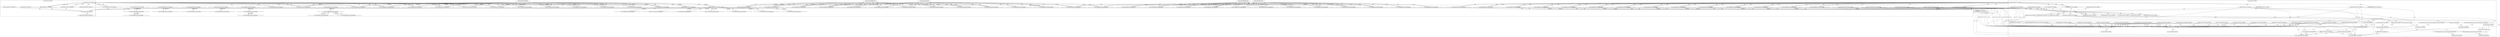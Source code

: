 digraph G {
	"10.1.80.1:37422#ServerID_OuterContainerID"->"1_fwatchdog#ServerID_6dcbcc88d5-4tfqr"[ label="GET" ];
	"1_fwatchdog#ServerID_667d78fb58-htqrm"->"10.1.80.1:56238#ServerID_OuterContainerID"[ label="RESPONSE" ];
	"10.1.80.1:37420#ServerID_OuterContainerID"->"1_fwatchdog#ServerID_6dcbcc88d5-4tfqr"[ label="GET" ];
	"10.1.80.1:56236#ServerID_OuterContainerID"->"1_fwatchdog#ServerID_667d78fb58-htqrm"[ label="GET" ];
	"1_fwatchdog#ServerID_6dcbcc88d5-4tfqr"->"10.1.80.1:37422#ServerID_OuterContainerID"[ label="RESPONSE" ];
	"10.1.80.1:56238#ServerID_OuterContainerID"->"1_fwatchdog#ServerID_667d78fb58-htqrm"[ label="GET" ];
	"1_fwatchdog#ServerID_6dcbcc88d5-4tfqr"->"10.1.80.1:37420#ServerID_OuterContainerID"[ label="RESPONSE" ];
	"1_fwatchdog#ServerID_667d78fb58-htqrm"->"10.1.80.1:56236#ServerID_OuterContainerID"[ label="RESPONSE" ];
	"10.1.80.1:36058#ServerID_OuterContainerID"->"1_fwatchdog#ServerID_76c96688d7-zxd6t"[ label="GET" ];
	"1_fwatchdog#ServerID_76c96688d7-zxd6t"->"10.1.80.1:36058#ServerID_OuterContainerID"[ label="RESPONSE" ];
	"10.1.80.1:36056#ServerID_OuterContainerID"->"1_fwatchdog#ServerID_76c96688d7-zxd6t"[ label="GET" ];
	"1_fwatchdog#ServerID_76c96688d7-zxd6t"->"10.1.80.1:36056#ServerID_OuterContainerID"[ label="RESPONSE" ];
	"10.1.80.1:36254#ServerID_OuterContainerID"->"1_fwatchdog#ServerID_8665dd9487-xf9d7"[ label="GET" ];
	"10.1.80.1:36256#ServerID_OuterContainerID"->"1_fwatchdog#ServerID_8665dd9487-xf9d7"[ label="GET" ];
	"1_fwatchdog#ServerID_8665dd9487-xf9d7"->"10.1.80.1:36254#ServerID_OuterContainerID"[ label="RESPONSE" ];
	"1_fwatchdog#ServerID_8665dd9487-xf9d7"->"10.1.80.1:36256#ServerID_OuterContainerID"[ label="RESPONSE" ];
	"10.1.80.247:44644#ServerID_OuterContainerID"->"1_fwatchdog#ServerID_6dcbcc88d5-4tfqr"[ label="POST" ];
	"1_fwatchdog#ServerID_6dcbcc88d5-4tfqr"->"gateway:8080#ServerID_OuterContainerID"[ label="POST" ];
	"1_fwatchdog#ServerID_6dcbcc88d5-4tfqr"->"10.1.80.247:8080#ServerID_OuterContainerID"[ label="POST" ];
	"10.1.80.247:45564#ServerID_OuterContainerID"->"1_fwatchdog#ServerID_667d78fb58-htqrm"[ label="POST" ];
	"1_fwatchdog#ServerID_667d78fb58-htqrm"->"10.1.80.1:56279#ServerID_OuterContainerID"[ label="RESPONSE" ];
	"10.1.80.1:37464#ServerID_OuterContainerID"->"1_fwatchdog#ServerID_6dcbcc88d5-4tfqr"[ label="GET" ];
	"10.1.80.1:37465#ServerID_OuterContainerID"->"1_fwatchdog#ServerID_6dcbcc88d5-4tfqr"[ label="GET" ];
	"1_fwatchdog#ServerID_6dcbcc88d5-4tfqr"->"10.1.80.1:37464#ServerID_OuterContainerID"[ label="RESPONSE" ];
	"1_fwatchdog#ServerID_6dcbcc88d5-4tfqr"->"10.1.80.1:37465#ServerID_OuterContainerID"[ label="RESPONSE" ];
	"10.1.80.1:56278#ServerID_OuterContainerID"->"1_fwatchdog#ServerID_667d78fb58-htqrm"[ label="GET" ];
	"1_fwatchdog#ServerID_667d78fb58-htqrm"->"10.1.80.1:56278#ServerID_OuterContainerID"[ label="RESPONSE" ];
	"10.1.80.1:56279#ServerID_OuterContainerID"->"1_fwatchdog#ServerID_667d78fb58-htqrm"[ label="GET" ];
	"10.1.80.1:36105#ServerID_OuterContainerID"->"1_fwatchdog#ServerID_76c96688d7-zxd6t"[ label="GET" ];
	"10.1.80.1:37388#ServerID_OuterContainerID"->"1_fwatchdog#ServerID_7d8c847bf2c1"[ label="read" ];
	"10.1.80.1:36104#ServerID_OuterContainerID"->"1_fwatchdog#ServerID_76c96688d7-zxd6t"[ label="GET" ];
	"1_fwatchdog#ServerID_76c96688d7-zxd6t"->"10.1.80.1:36105#ServerID_OuterContainerID"[ label="RESPONSE" ];
	"1_fwatchdog#ServerID_76c96688d7-zxd6t"->"10.1.80.1:36104#ServerID_OuterContainerID"[ label="RESPONSE" ];
	"10.1.80.1:36302#ServerID_OuterContainerID"->"1_fwatchdog#ServerID_8665dd9487-xf9d7"[ label="GET" ];
	"1_fwatchdog#ServerID_8665dd9487-xf9d7"->"10.1.80.1:36302#ServerID_OuterContainerID"[ label="RESPONSE" ];
	"10.1.80.1:36304#ServerID_OuterContainerID"->"1_fwatchdog#ServerID_8665dd9487-xf9d7"[ label="GET" ];
	"1_fwatchdog#ServerID_8665dd9487-xf9d7"->"10.1.80.1:36304#ServerID_OuterContainerID"[ label="RESPONSE" ];
	"1_fwatchdog#ServerID_667d78fb58-htqrm"->"10.1.80.247:45564#ServerID_OuterContainerID"[ label="RESPONSE" ];
	"10.1.80.247:8080#ServerID_OuterContainerID"->"1_fwatchdog#ServerID_6dcbcc88d5-4tfqr"[ label="RESPONSE" ];
	"gateway:8080#ServerID_OuterContainerID"->"1_fwatchdog#ServerID_6dcbcc88d5-4tfqr"[ label="RESPONSE" ];
	"1_fwatchdog#ServerID_6dcbcc88d5-4tfqr"->"10.1.80.247:44644#ServerID_OuterContainerID"[ label="RESPONSE" ];
	"10.1.80.1:37390#ServerID_OuterContainerID"->"1_fwatchdog#ServerID_7d8c847bf2c1"[ label="read" ];
	"10.1.80.1:37511#ServerID_OuterContainerID"->"1_fwatchdog#ServerID_6dcbcc88d5-4tfqr"[ label="GET" ];
	"10.1.80.1:37510#ServerID_OuterContainerID"->"1_fwatchdog#ServerID_6dcbcc88d5-4tfqr"[ label="GET" ];
	"10.1.80.1:56325#ServerID_OuterContainerID"->"1_fwatchdog#ServerID_667d78fb58-htqrm"[ label="GET" ];
	"1_fwatchdog#ServerID_6dcbcc88d5-4tfqr"->"10.1.80.1:37511#ServerID_OuterContainerID"[ label="RESPONSE" ];
	"1_fwatchdog#ServerID_6dcbcc88d5-4tfqr"->"10.1.80.1:37510#ServerID_OuterContainerID"[ label="RESPONSE" ];
	"10.1.80.1:56324#ServerID_OuterContainerID"->"1_fwatchdog#ServerID_667d78fb58-htqrm"[ label="GET" ];
	"1_fwatchdog#ServerID_667d78fb58-htqrm"->"10.1.80.1:56324#ServerID_OuterContainerID"[ label="RESPONSE" ];
	"1_fwatchdog#ServerID_667d78fb58-htqrm"->"10.1.80.1:56325#ServerID_OuterContainerID"[ label="RESPONSE" ];
	"10.1.80.1:36144#ServerID_OuterContainerID"->"1_fwatchdog#ServerID_76c96688d7-zxd6t"[ label="GET" ];
	"1_fwatchdog#ServerID_76c96688d7-zxd6t"->"10.1.80.1:36144#ServerID_OuterContainerID"[ label="RESPONSE" ];
	"10.1.80.1:36146#ServerID_OuterContainerID"->"1_fwatchdog#ServerID_76c96688d7-zxd6t"[ label="GET" ];
	"1_fwatchdog#ServerID_76c96688d7-zxd6t"->"10.1.80.1:36146#ServerID_OuterContainerID"[ label="RESPONSE" ];
	"10.1.80.1:36345#ServerID_OuterContainerID"->"1_fwatchdog#ServerID_8665dd9487-xf9d7"[ label="GET" ];
	"1_fwatchdog#ServerID_8665dd9487-xf9d7"->"10.1.80.1:36345#ServerID_OuterContainerID"[ label="RESPONSE" ];
	"10.1.80.1:36344#ServerID_OuterContainerID"->"1_fwatchdog#ServerID_8665dd9487-xf9d7"[ label="GET" ];
	"1_fwatchdog#ServerID_8665dd9487-xf9d7"->"10.1.80.1:36344#ServerID_OuterContainerID"[ label="RESPONSE" ];
	"10.1.80.1:37536#ServerID_OuterContainerID"->"1_fwatchdog#ServerID_6dcbcc88d5-4tfqr"[ label="GET" ];
	"1_fwatchdog#ServerID_6dcbcc88d5-4tfqr"->"10.1.80.1:37536#ServerID_OuterContainerID"[ label="RESPONSE" ];
	"10.1.80.1:37534#ServerID_OuterContainerID"->"1_fwatchdog#ServerID_6dcbcc88d5-4tfqr"[ label="GET" ];
	"1_fwatchdog#ServerID_6dcbcc88d5-4tfqr"->"10.1.80.1:37534#ServerID_OuterContainerID"[ label="RESPONSE" ];
	"10.1.80.1:56350#ServerID_OuterContainerID"->"1_fwatchdog#ServerID_667d78fb58-htqrm"[ label="GET" ];
	"1_fwatchdog#ServerID_667d78fb58-htqrm"->"10.1.80.1:56350#ServerID_OuterContainerID"[ label="RESPONSE" ];
	"10.1.80.1:56352#ServerID_OuterContainerID"->"1_fwatchdog#ServerID_667d78fb58-htqrm"[ label="GET" ];
	"1_fwatchdog#ServerID_667d78fb58-htqrm"->"10.1.80.1:56352#ServerID_OuterContainerID"[ label="RESPONSE" ];
	"10.1.80.1:36174#ServerID_OuterContainerID"->"1_fwatchdog#ServerID_76c96688d7-zxd6t"[ label="GET" ];
	"10.1.80.1:36175#ServerID_OuterContainerID"->"1_fwatchdog#ServerID_76c96688d7-zxd6t"[ label="GET" ];
	"1_fwatchdog#ServerID_76c96688d7-zxd6t"->"10.1.80.1:36175#ServerID_OuterContainerID"[ label="RESPONSE" ];
	"10.1.80.1:36374#ServerID_OuterContainerID"->"1_fwatchdog#ServerID_8665dd9487-xf9d7"[ label="GET" ];
	"1_fwatchdog#ServerID_76c96688d7-zxd6t"->"10.1.80.1:36174#ServerID_OuterContainerID"[ label="RESPONSE" ];
	"1_fwatchdog#ServerID_8665dd9487-xf9d7"->"10.1.80.1:36374#ServerID_OuterContainerID"[ label="RESPONSE" ];
	"10.1.80.1:36376#ServerID_OuterContainerID"->"1_fwatchdog#ServerID_8665dd9487-xf9d7"[ label="GET" ];
	"1_fwatchdog#ServerID_8665dd9487-xf9d7"->"10.1.80.1:36376#ServerID_OuterContainerID"[ label="RESPONSE" ];
	"10.1.80.1:37564#ServerID_OuterContainerID"->"1_fwatchdog#ServerID_6dcbcc88d5-4tfqr"[ label="GET" ];
	"1_fwatchdog#ServerID_6dcbcc88d5-4tfqr"->"10.1.80.1:37564#ServerID_OuterContainerID"[ label="RESPONSE" ];
	"10.1.80.1:37565#ServerID_OuterContainerID"->"1_fwatchdog#ServerID_6dcbcc88d5-4tfqr"[ label="GET" ];
	"1_fwatchdog#ServerID_6dcbcc88d5-4tfqr"->"10.1.80.1:37565#ServerID_OuterContainerID"[ label="RESPONSE" ];
	"10.1.80.1:56378#ServerID_OuterContainerID"->"1_fwatchdog#ServerID_667d78fb58-htqrm"[ label="GET" ];
	"10.1.80.1:56380#ServerID_OuterContainerID"->"1_fwatchdog#ServerID_667d78fb58-htqrm"[ label="GET" ];
	"1_fwatchdog#ServerID_667d78fb58-htqrm"->"10.1.80.1:56380#ServerID_OuterContainerID"[ label="RESPONSE" ];
	"1_fwatchdog#ServerID_667d78fb58-htqrm"->"10.1.80.1:56378#ServerID_OuterContainerID"[ label="RESPONSE" ];
	"10.1.80.1:36204#ServerID_OuterContainerID"->"1_fwatchdog#ServerID_76c96688d7-zxd6t"[ label="GET" ];
	"10.1.80.1:36202#ServerID_OuterContainerID"->"1_fwatchdog#ServerID_76c96688d7-zxd6t"[ label="GET" ];
	"1_fwatchdog#ServerID_76c96688d7-zxd6t"->"10.1.80.1:36202#ServerID_OuterContainerID"[ label="RESPONSE" ];
	"1_fwatchdog#ServerID_76c96688d7-zxd6t"->"10.1.80.1:36204#ServerID_OuterContainerID"[ label="RESPONSE" ];
	"10.1.80.1:36406#ServerID_OuterContainerID"->"1_fwatchdog#ServerID_8665dd9487-xf9d7"[ label="GET" ];
	"10.1.80.1:36404#ServerID_OuterContainerID"->"1_fwatchdog#ServerID_8665dd9487-xf9d7"[ label="GET" ];
	"1_fwatchdog#ServerID_8665dd9487-xf9d7"->"10.1.80.1:36404#ServerID_OuterContainerID"[ label="RESPONSE" ];
	"1_fwatchdog#ServerID_8665dd9487-xf9d7"->"10.1.80.1:36406#ServerID_OuterContainerID"[ label="RESPONSE" ];
	"10.1.80.1:37594#ServerID_OuterContainerID"->"1_fwatchdog#ServerID_6dcbcc88d5-4tfqr"[ label="GET" ];
	"10.1.80.1:37596#ServerID_OuterContainerID"->"1_fwatchdog#ServerID_6dcbcc88d5-4tfqr"[ label="GET" ];
	"1_fwatchdog#ServerID_6dcbcc88d5-4tfqr"->"10.1.80.1:37596#ServerID_OuterContainerID"[ label="RESPONSE" ];
	"1_fwatchdog#ServerID_6dcbcc88d5-4tfqr"->"10.1.80.1:37594#ServerID_OuterContainerID"[ label="RESPONSE" ];
	"10.1.80.1:56410#ServerID_OuterContainerID"->"1_fwatchdog#ServerID_667d78fb58-htqrm"[ label="GET" ];
	"1_fwatchdog#ServerID_667d78fb58-htqrm"->"10.1.80.1:56410#ServerID_OuterContainerID"[ label="RESPONSE" ];
	"10.1.80.1:56411#ServerID_OuterContainerID"->"1_fwatchdog#ServerID_667d78fb58-htqrm"[ label="GET" ];
	"1_fwatchdog#ServerID_7d8c847bf2c1"->"10.1.80.1:37390#ServerID_OuterContainerID"[ label="write" ];
	"1_fwatchdog#ServerID_7d8c847bf2c1"->"10.1.80.1:37388#ServerID_OuterContainerID"[ label="write" ];
	"10.1.80.1:56202#ServerID_OuterContainerID"->"1_fwatchdog#ServerID_2014126f20c6"[ label="read" ];
	"10.1.80.1:56204#ServerID_OuterContainerID"->"1_fwatchdog#ServerID_2014126f20c6"[ label="read" ];
	"1_fwatchdog#ServerID_2014126f20c6"->"10.1.80.1:56204#ServerID_OuterContainerID"[ label="write" ];
	"10.1.80.1:36028#ServerID_OuterContainerID"->"1_fwatchdog#ServerID_cb455cab48ff"[ label="read" ];
	"1_fwatchdog#ServerID_2014126f20c6"->"10.1.80.1:56202#ServerID_OuterContainerID"[ label="write" ];
	"1_fwatchdog#ServerID_cb455cab48ff"->"10.1.80.1:36028#ServerID_OuterContainerID"[ label="write" ];
	"10.1.80.1:36030#ServerID_OuterContainerID"->"1_fwatchdog#ServerID_cb455cab48ff"[ label="read" ];
	"1_fwatchdog#ServerID_cb455cab48ff"->"10.1.80.1:36030#ServerID_OuterContainerID"[ label="write" ];
	"10.1.80.1:36230#ServerID_OuterContainerID"->"1_fwatchdog#ServerID_446fa7743022"[ label="read" ];
	"10.1.80.1:36232#ServerID_OuterContainerID"->"1_fwatchdog#ServerID_446fa7743022"[ label="read" ];
	"1_fwatchdog#ServerID_446fa7743022"->"10.1.80.1:36230#ServerID_OuterContainerID"[ label="write" ];
	"1_fwatchdog#ServerID_446fa7743022"->"10.1.80.1:36232#ServerID_OuterContainerID"[ label="write" ];
	"10.1.80.1:37420#ServerID_OuterContainerID"->"1_fwatchdog#ServerID_7d8c847bf2c1"[ label="read" ];
	"10.1.80.1:37422#ServerID_OuterContainerID"->"1_fwatchdog#ServerID_7d8c847bf2c1"[ label="read" ];
	"1_fwatchdog#ServerID_7d8c847bf2c1"->"10.1.80.1:37422#ServerID_OuterContainerID"[ label="write" ];
	"1_fwatchdog#ServerID_7d8c847bf2c1"->"10.1.80.1:37420#ServerID_OuterContainerID"[ label="write" ];
	"10.1.80.1:56238#ServerID_OuterContainerID"->"1_fwatchdog#ServerID_2014126f20c6"[ label="read" ];
	"10.1.80.1:56236#ServerID_OuterContainerID"->"1_fwatchdog#ServerID_2014126f20c6"[ label="read" ];
	"1_fwatchdog#ServerID_2014126f20c6"->"10.1.80.1:56238#ServerID_OuterContainerID"[ label="write" ];
	"1_fwatchdog#ServerID_2014126f20c6"->"10.1.80.1:56236#ServerID_OuterContainerID"[ label="write" ];
	"10.1.80.1:36058#ServerID_OuterContainerID"->"1_fwatchdog#ServerID_cb455cab48ff"[ label="read" ];
	"10.1.80.1:36056#ServerID_OuterContainerID"->"1_fwatchdog#ServerID_cb455cab48ff"[ label="read" ];
	"1_fwatchdog#ServerID_cb455cab48ff"->"10.1.80.1:36056#ServerID_OuterContainerID"[ label="write" ];
	"1_fwatchdog#ServerID_cb455cab48ff"->"10.1.80.1:36058#ServerID_OuterContainerID"[ label="write" ];
	"1_fwatchdog#ServerID_446fa7743022"->"10.1.80.1:36254#ServerID_OuterContainerID"[ label="write" ];
	"10.1.80.1:36254#ServerID_OuterContainerID"->"1_fwatchdog#ServerID_446fa7743022"[ label="read" ];
	"10.1.80.1:36256#ServerID_OuterContainerID"->"1_fwatchdog#ServerID_446fa7743022"[ label="read" ];
	"10.1.80.247:44644#ServerID_OuterContainerID"->"1_fwatchdog#ServerID_7d8c847bf2c1"[ label="read" ];
	"1_fwatchdog#ServerID_446fa7743022"->"10.1.80.1:36256#ServerID_OuterContainerID"[ label="write" ];
	"1_fwatchdog#ServerID_7d8c847bf2c1"->"pipe:[339148523]#ServerID_7d8c847bf2c1"[ label="write" ];
	"1_fwatchdog#ServerID_7d8c847bf2c1"->"localhost:3000#ServerID_7d8c847bf2c1"[ label="connect" ];
	"localhost:3000#ServerID_7d8c847bf2c1"->"1_fwatchdog#ServerID_7d8c847bf2c1"[ label="read" ];
	"1_fwatchdog#ServerID_7d8c847bf2c1"->"localhost:3000#ServerID_7d8c847bf2c1"[ label="write" ];
	"localhost:3000#ServerID_7d8c847bf2c1"->"11_node#ServerID_7d8c847bf2c1"[ label="read" ];
	"11_node#ServerID_7d8c847bf2c1"->"pipe:[339149427]#ServerID_7d8c847bf2c1"[ label="write" ];
	"/etc/hosts#ServerID_7d8c847bf2c1"->"11_node#ServerID_7d8c847bf2c1"[ label="read" ];
	"/etc/resolv.conf#ServerID_7d8c847bf2c1"->"11_node#ServerID_7d8c847bf2c1"[ label="read" ];
	"11_node#ServerID_7d8c847bf2c1"->"10.152.183.10:53#ServerID_OuterContainerID"[ label="sendto" ];
	"10.152.183.10:53#ServerID_OuterContainerID"->"11_node#ServerID_7d8c847bf2c1"[ label="recvfrom" ];
	"1_fwatchdog#ServerID_2014126f20c6"->"pipe:[339148398]#ServerID_2014126f20c6"[ label="write" ];
	"10.1.80.247:45564#ServerID_OuterContainerID"->"1_fwatchdog#ServerID_2014126f20c6"[ label="read" ];
	"11_node#ServerID_7d8c847bf2c1"->"gateway:8080#ServerID_OuterContainerID"[ label="connect" ];
	"localhost:3000#ServerID_2014126f20c6"->"1_fwatchdog#ServerID_2014126f20c6"[ label="read" ];
	"1_fwatchdog#ServerID_2014126f20c6"->"localhost:3000#ServerID_2014126f20c6"[ label="connect" ];
	"1_fwatchdog#ServerID_2014126f20c6"->"localhost:3000#ServerID_2014126f20c6"[ label="write" ];
	"localhost:3000#ServerID_2014126f20c6"->"11_node#ServerID_2014126f20c6"[ label="read" ];
	"11_node#ServerID_2014126f20c6"->"pipe:[339148506]#ServerID_2014126f20c6"[ label="write" ];
	"/etc/resolv.conf#ServerID_2014126f20c6"->"11_node#ServerID_2014126f20c6"[ label="read" ];
	"/etc/nsswitch.conf#ServerID_2014126f20c6"->"11_node#ServerID_2014126f20c6"[ label="read" ];
	"/etc/svc.conf#ServerID_2014126f20c6"->"11_node#ServerID_2014126f20c6"[ label="read" ];
	"/etc/host.conf#ServerID_2014126f20c6"->"11_node#ServerID_2014126f20c6"[ label="read" ];
	"/dev/urandom#ServerID_2014126f20c6"->"11_node#ServerID_2014126f20c6"[ label="read" ];
	"11_node#ServerID_2014126f20c6"->"29_node#ServerID_2014126f20c6"[ label="clone" ];
	"11_node#ServerID_2014126f20c6"->"30_node#ServerID_2014126f20c6"[ label="clone" ];
	"11_node#ServerID_2014126f20c6"->"32_node#ServerID_2014126f20c6"[ label="clone" ];
	"11_node#ServerID_2014126f20c6"->"31_node#ServerID_2014126f20c6"[ label="clone" ];
	"/etc/hosts#ServerID_2014126f20c6"->"11_node#ServerID_2014126f20c6"[ label="read" ];
	"11_node#ServerID_2014126f20c6"->"10.152.183.10:53#ServerID_OuterContainerID"[ label="sendto" ];
	"10.152.183.10:53#ServerID_OuterContainerID"->"11_node#ServerID_2014126f20c6"[ label="recvfrom" ];
	"10.1.80.1:37465#ServerID_OuterContainerID"->"1_fwatchdog#ServerID_7d8c847bf2c1"[ label="read" ];
	"10.1.80.1:37464#ServerID_OuterContainerID"->"1_fwatchdog#ServerID_7d8c847bf2c1"[ label="read" ];
	"1_fwatchdog#ServerID_7d8c847bf2c1"->"10.1.80.1:37464#ServerID_OuterContainerID"[ label="write" ];
	"1_fwatchdog#ServerID_7d8c847bf2c1"->"10.1.80.1:37465#ServerID_OuterContainerID"[ label="write" ];
	"10.1.80.1:56279#ServerID_OuterContainerID"->"1_fwatchdog#ServerID_2014126f20c6"[ label="read" ];
	"1_fwatchdog#ServerID_2014126f20c6"->"10.1.80.1:56278#ServerID_OuterContainerID"[ label="write" ];
	"10.1.80.1:56278#ServerID_OuterContainerID"->"1_fwatchdog#ServerID_2014126f20c6"[ label="read" ];
	"1_fwatchdog#ServerID_2014126f20c6"->"10.1.80.1:56279#ServerID_OuterContainerID"[ label="write" ];
	"11_node#ServerID_2014126f20c6"->"182.255.33.134:443#ServerID_OuterContainerID"[ label="connect" ];
	"11_node#ServerID_2014126f20c6"->"182.255.33.134:443#ServerID_OuterContainerID"[ label="write" ];
	"182.255.33.134:443#ServerID_OuterContainerID"->"11_node#ServerID_2014126f20c6"[ label="read" ];
	"10.1.80.1:36105#ServerID_OuterContainerID"->"1_fwatchdog#ServerID_cb455cab48ff"[ label="read" ];
	"1_fwatchdog#ServerID_cb455cab48ff"->"10.1.80.1:36105#ServerID_OuterContainerID"[ label="write" ];
	"10.1.80.1:36104#ServerID_OuterContainerID"->"1_fwatchdog#ServerID_cb455cab48ff"[ label="read" ];
	"1_fwatchdog#ServerID_cb455cab48ff"->"10.1.80.1:36104#ServerID_OuterContainerID"[ label="write" ];
	"10.1.80.1:36304#ServerID_OuterContainerID"->"1_fwatchdog#ServerID_446fa7743022"[ label="read" ];
	"1_fwatchdog#ServerID_446fa7743022"->"10.1.80.1:36302#ServerID_OuterContainerID"[ label="write" ];
	"10.1.80.1:36302#ServerID_OuterContainerID"->"1_fwatchdog#ServerID_446fa7743022"[ label="read" ];
	"1_fwatchdog#ServerID_446fa7743022"->"10.1.80.1:36304#ServerID_OuterContainerID"[ label="write" ];
	"11_node#ServerID_2014126f20c6"->"/home/app/escape2.sh#ServerID_2014126f20c6"[ label="write" ];
	"1_fwatchdog#ServerID_2014126f20c6"->"10.1.80.247:45564#ServerID_OuterContainerID"[ label="write" ];
	"1_fwatchdog#ServerID_2014126f20c6"->"pipe:[339148399]#ServerID_2014126f20c6"[ label="write" ];
	"gateway:8080#ServerID_OuterContainerID"->"11_node#ServerID_7d8c847bf2c1"[ label="read" ];
	"1_fwatchdog#ServerID_7d8c847bf2c1"->"pipe:[339148524]#ServerID_7d8c847bf2c1"[ label="write" ];
	"1_fwatchdog#ServerID_7d8c847bf2c1"->"10.1.80.247:44644#ServerID_OuterContainerID"[ label="write" ];
	"pipe:[339148534]#ServerID_2014126f20c6"->"11_node#ServerID_2014126f20c6"[ label="read" ];
	"/home/app/escape2.sh#ServerID_2014126f20c6"->"33_sh#ServerID_2014126f20c6"[ label="read" ];
	"11_node#ServerID_2014126f20c6"->"pipe:[339148534]#ServerID_2014126f20c6"[ label="write" ];
	"33_node#ServerID_2014126f20c6"->"33_sh#ServerID_2014126f20c6"[ label="execve" ];
	"11_node#ServerID_2014126f20c6"->"33_node#ServerID_2014126f20c6"[ label="fork" ];
	"33_sh#ServerID_2014126f20c6"->"34_sh#ServerID_2014126f20c6"[ label="fork" ];
	"/etc/services#ServerID_2014126f20c6"->"34_wget#ServerID_2014126f20c6"[ label="read" ];
	"34_sh#ServerID_2014126f20c6"->"34_wget#ServerID_2014126f20c6"[ label="execve" ];
	"/etc/hosts#ServerID_2014126f20c6"->"34_wget#ServerID_2014126f20c6"[ label="read" ];
	"/etc/resolv.conf#ServerID_2014126f20c6"->"34_wget#ServerID_2014126f20c6"[ label="read" ];
	"34_wget#ServerID_2014126f20c6"->"10.152.183.10:53#ServerID_OuterContainerID"[ label="sendto" ];
	"10.152.183.10:53#ServerID_OuterContainerID"->"34_wget#ServerID_2014126f20c6"[ label="recvfrom" ];
	"10.1.80.1:37511#ServerID_OuterContainerID"->"1_fwatchdog#ServerID_7d8c847bf2c1"[ label="read" ];
	"34_wget#ServerID_2014126f20c6"->"35_wget#ServerID_2014126f20c6"[ label="fork" ];
	"34_wget#ServerID_2014126f20c6"->"182.255.35.53:443#ServerID_OuterContainerID"[ label="connect" ];
	"1_fwatchdog#ServerID_7d8c847bf2c1"->"10.1.80.1:37510#ServerID_OuterContainerID"[ label="write" ];
	"1_fwatchdog#ServerID_7d8c847bf2c1"->"10.1.80.1:37511#ServerID_OuterContainerID"[ label="write" ];
	"10.1.80.1:37510#ServerID_OuterContainerID"->"1_fwatchdog#ServerID_7d8c847bf2c1"[ label="read" ];
	"35_wget#ServerID_2014126f20c6"->"35_wget#ServerID_2014126f20c6"[ label="execve" ];
	"35_wget#ServerID_2014126f20c6"->"35_ssl_client#ServerID_2014126f20c6"[ label="execve" ];
	"/etc/ld-musl-x86_64.path#ServerID_2014126f20c6"->"35_ssl_client#ServerID_2014126f20c6"[ label="read" ];
	"/lib/libtls.so.17#ServerID_2014126f20c6"->"35_ssl_client#ServerID_2014126f20c6"[ label="read" ];
	"/lib/libssl.so.45#ServerID_2014126f20c6"->"35_ssl_client#ServerID_2014126f20c6"[ label="read" ];
	"/lib/libcrypto.so.43#ServerID_2014126f20c6"->"35_ssl_client#ServerID_2014126f20c6"[ label="read" ];
	"1_fwatchdog#ServerID_2014126f20c6"->"10.1.80.1:56324#ServerID_OuterContainerID"[ label="write" ];
	"10.1.80.1:56324#ServerID_OuterContainerID"->"1_fwatchdog#ServerID_2014126f20c6"[ label="read" ];
	"10.1.80.1:56325#ServerID_OuterContainerID"->"1_fwatchdog#ServerID_2014126f20c6"[ label="read" ];
	"/etc/ssl/cert.pem#ServerID_2014126f20c6"->"35_ssl_client#ServerID_2014126f20c6"[ label="read" ];
	"35_ssl_client#ServerID_2014126f20c6"->"182.255.35.53:443#ServerID_OuterContainerID"[ label="write" ];
	"1_fwatchdog#ServerID_2014126f20c6"->"10.1.80.1:56325#ServerID_OuterContainerID"[ label="write" ];
	"182.255.35.53:443#ServerID_OuterContainerID"->"35_ssl_client#ServerID_2014126f20c6"[ label="read" ];
	"10.1.80.1:36144#ServerID_OuterContainerID"->"1_fwatchdog#ServerID_cb455cab48ff"[ label="read" ];
	"10.1.80.1:36146#ServerID_OuterContainerID"->"1_fwatchdog#ServerID_cb455cab48ff"[ label="read" ];
	"1_fwatchdog#ServerID_cb455cab48ff"->"10.1.80.1:36144#ServerID_OuterContainerID"[ label="write" ];
	"1_fwatchdog#ServerID_cb455cab48ff"->"10.1.80.1:36146#ServerID_OuterContainerID"[ label="write" ];
	"34_wget#ServerID_2014126f20c6"->"/home/app/escapeserver2_service.yaml#ServerID_2014126f20c6"[ label="write" ];
	"33_sh#ServerID_2014126f20c6"->"36_sh#ServerID_2014126f20c6"[ label="fork" ];
	"/etc/services#ServerID_2014126f20c6"->"36_wget#ServerID_2014126f20c6"[ label="read" ];
	"36_sh#ServerID_2014126f20c6"->"36_wget#ServerID_2014126f20c6"[ label="execve" ];
	"/etc/hosts#ServerID_2014126f20c6"->"36_wget#ServerID_2014126f20c6"[ label="read" ];
	"/etc/resolv.conf#ServerID_2014126f20c6"->"36_wget#ServerID_2014126f20c6"[ label="read" ];
	"36_wget#ServerID_2014126f20c6"->"10.152.183.10:53#ServerID_OuterContainerID"[ label="sendto" ];
	"10.152.183.10:53#ServerID_OuterContainerID"->"36_wget#ServerID_2014126f20c6"[ label="recvfrom" ];
	"10.1.80.1:36344#ServerID_OuterContainerID"->"1_fwatchdog#ServerID_446fa7743022"[ label="read" ];
	"10.1.80.1:36345#ServerID_OuterContainerID"->"1_fwatchdog#ServerID_446fa7743022"[ label="read" ];
	"1_fwatchdog#ServerID_446fa7743022"->"10.1.80.1:36345#ServerID_OuterContainerID"[ label="write" ];
	"37_wget#ServerID_2014126f20c6"->"37_wget#ServerID_2014126f20c6"[ label="execve" ];
	"1_fwatchdog#ServerID_446fa7743022"->"10.1.80.1:36344#ServerID_OuterContainerID"[ label="write" ];
	"36_wget#ServerID_2014126f20c6"->"182.255.35.53:443#ServerID_OuterContainerID"[ label="connect" ];
	"36_wget#ServerID_2014126f20c6"->"37_wget#ServerID_2014126f20c6"[ label="fork" ];
	"37_wget#ServerID_2014126f20c6"->"37_ssl_client#ServerID_2014126f20c6"[ label="execve" ];
	"/lib/libtls.so.17#ServerID_2014126f20c6"->"37_ssl_client#ServerID_2014126f20c6"[ label="read" ];
	"/etc/ld-musl-x86_64.path#ServerID_2014126f20c6"->"37_ssl_client#ServerID_2014126f20c6"[ label="read" ];
	"/lib/libssl.so.45#ServerID_2014126f20c6"->"37_ssl_client#ServerID_2014126f20c6"[ label="read" ];
	"/lib/libcrypto.so.43#ServerID_2014126f20c6"->"37_ssl_client#ServerID_2014126f20c6"[ label="read" ];
	"/etc/ssl/cert.pem#ServerID_2014126f20c6"->"37_ssl_client#ServerID_2014126f20c6"[ label="read" ];
	"/home/app/escape2.sh#ServerID_2014126f20c6"->"37_ssl_client#ServerID_2014126f20c6"[ label="read" ];
	"10.1.80.1:37534#ServerID_OuterContainerID"->"1_fwatchdog#ServerID_7d8c847bf2c1"[ label="read" ];
	"10.1.80.1:37536#ServerID_OuterContainerID"->"1_fwatchdog#ServerID_7d8c847bf2c1"[ label="read" ];
	"1_fwatchdog#ServerID_7d8c847bf2c1"->"10.1.80.1:37534#ServerID_OuterContainerID"[ label="write" ];
	"1_fwatchdog#ServerID_7d8c847bf2c1"->"10.1.80.1:37536#ServerID_OuterContainerID"[ label="write" ];
	"37_ssl_client#ServerID_2014126f20c6"->"/home/app/escape2.sh#ServerID_2014126f20c6"[ label="write" ];
	"36_wget#ServerID_2014126f20c6"->"/home/app/escapeserver2_pod.yaml#ServerID_2014126f20c6"[ label="write" ];
	"38_sh#ServerID_2014126f20c6"->"38_cat#ServerID_2014126f20c6"[ label="execve" ];
	"40_sh#ServerID_2014126f20c6"->"40_cat#ServerID_2014126f20c6"[ label="execve" ];
	"33_sh#ServerID_2014126f20c6"->"38_sh#ServerID_2014126f20c6"[ label="fork" ];
	"/var/run/secrets/kubernetes.io/serviceaccount/namespace#ServerID_2014126f20c6"->"38_cat#ServerID_2014126f20c6"[ label="read" ];
	"33_sh#ServerID_2014126f20c6"->"39_sh#ServerID_2014126f20c6"[ label="fork" ];
	"39_sh#ServerID_2014126f20c6"->"39_cat#ServerID_2014126f20c6"[ label="execve" ];
	"/var/run/secrets/kubernetes.io/serviceaccount/token#ServerID_2014126f20c6"->"39_cat#ServerID_2014126f20c6"[ label="read" ];
	"33_sh#ServerID_2014126f20c6"->"40_sh#ServerID_2014126f20c6"[ label="fork" ];
	"/home/app/escapeserver2_service.yaml#ServerID_2014126f20c6"->"40_cat#ServerID_2014126f20c6"[ label="read" ];
	"33_sh#ServerID_2014126f20c6"->"41_sh#ServerID_2014126f20c6"[ label="fork" ];
	"41_sh#ServerID_2014126f20c6"->"41_curl#ServerID_2014126f20c6"[ label="execve" ];
	"/lib/libcurl.so.4#ServerID_2014126f20c6"->"41_curl#ServerID_2014126f20c6"[ label="read" ];
	"/etc/ld-musl-x86_64.path#ServerID_2014126f20c6"->"41_curl#ServerID_2014126f20c6"[ label="read" ];
	"/usr/local/lib/libcurl.so.4#ServerID_2014126f20c6"->"41_curl#ServerID_2014126f20c6"[ label="read" ];
	"/usr/lib/libcurl.so.4#ServerID_2014126f20c6"->"41_curl#ServerID_2014126f20c6"[ label="read" ];
	"/lib/libz.so.1#ServerID_2014126f20c6"->"41_curl#ServerID_2014126f20c6"[ label="read" ];
	"/lib/libnghttp2.so.14#ServerID_2014126f20c6"->"41_curl#ServerID_2014126f20c6"[ label="read" ];
	"/usr/local/lib/libnghttp2.so.14#ServerID_2014126f20c6"->"41_curl#ServerID_2014126f20c6"[ label="read" ];
	"/usr/lib/libnghttp2.so.14#ServerID_2014126f20c6"->"41_curl#ServerID_2014126f20c6"[ label="read" ];
	"/lib/libssh2.so.1#ServerID_2014126f20c6"->"41_curl#ServerID_2014126f20c6"[ label="read" ];
	"/usr/local/lib/libssh2.so.1#ServerID_2014126f20c6"->"41_curl#ServerID_2014126f20c6"[ label="read" ];
	"/usr/lib/libssh2.so.1#ServerID_2014126f20c6"->"41_curl#ServerID_2014126f20c6"[ label="read" ];
	"/lib/libssl.so.45#ServerID_2014126f20c6"->"41_curl#ServerID_2014126f20c6"[ label="read" ];
	"/lib/libcrypto.so.43#ServerID_2014126f20c6"->"41_curl#ServerID_2014126f20c6"[ label="read" ];
	"/etc/ssl/openssl.cnf#ServerID_2014126f20c6"->"41_curl#ServerID_2014126f20c6"[ label="read" ];
	"41_curl#ServerID_2014126f20c6"->"42_curl#ServerID_2014126f20c6"[ label="clone" ];
	"/home/app/.curlrc#ServerID_2014126f20c6"->"41_curl#ServerID_2014126f20c6"[ label="read" ];
	"/etc/hosts#ServerID_2014126f20c6"->"41_curl#ServerID_2014126f20c6"[ label="read" ];
	"/etc/resolv.conf#ServerID_2014126f20c6"->"41_curl#ServerID_2014126f20c6"[ label="read" ];
	"41_curl#ServerID_2014126f20c6"->"10.152.183.10:53#ServerID_OuterContainerID"[ label="sendto" ];
	"10.152.183.10:53#ServerID_OuterContainerID"->"41_curl#ServerID_2014126f20c6"[ label="recvfrom" ];
	"41_curl#ServerID_2014126f20c6"->"10.152.183.1:443#ServerID_OuterContainerID"[ label="connect" ];
	"10.1.80.1:56350#ServerID_OuterContainerID"->"1_fwatchdog#ServerID_2014126f20c6"[ label="read" ];
	"1_fwatchdog#ServerID_2014126f20c6"->"10.1.80.1:56352#ServerID_OuterContainerID"[ label="write" ];
	"10.1.80.1:56352#ServerID_OuterContainerID"->"1_fwatchdog#ServerID_2014126f20c6"[ label="read" ];
	"/var/run/secrets/kubernetes.io/serviceaccount/ca.crt#ServerID_2014126f20c6"->"41_curl#ServerID_2014126f20c6"[ label="read" ];
	"1_fwatchdog#ServerID_2014126f20c6"->"10.1.80.1:56350#ServerID_OuterContainerID"[ label="write" ];
	"10.152.183.1:443#ServerID_OuterContainerID"->"41_curl#ServerID_2014126f20c6"[ label="read" ];
	"41_curl#ServerID_2014126f20c6"->"10.152.183.1:443#ServerID_OuterContainerID"[ label="write" ];
	"33_sh#ServerID_2014126f20c6"->"43_sh#ServerID_2014126f20c6"[ label="fork" ];
	"/home/app/escapeserver2_pod.yaml#ServerID_2014126f20c6"->"43_cat#ServerID_2014126f20c6"[ label="read" ];
	"/etc/ld-musl-x86_64.path#ServerID_2014126f20c6"->"44_curl#ServerID_2014126f20c6"[ label="read" ];
	"43_sh#ServerID_2014126f20c6"->"43_cat#ServerID_2014126f20c6"[ label="execve" ];
	"33_sh#ServerID_2014126f20c6"->"44_sh#ServerID_2014126f20c6"[ label="fork" ];
	"/lib/libcurl.so.4#ServerID_2014126f20c6"->"44_curl#ServerID_2014126f20c6"[ label="read" ];
	"44_sh#ServerID_2014126f20c6"->"44_curl#ServerID_2014126f20c6"[ label="execve" ];
	"/usr/local/lib/libcurl.so.4#ServerID_2014126f20c6"->"44_curl#ServerID_2014126f20c6"[ label="read" ];
	"/usr/lib/libcurl.so.4#ServerID_2014126f20c6"->"44_curl#ServerID_2014126f20c6"[ label="read" ];
	"/lib/libz.so.1#ServerID_2014126f20c6"->"44_curl#ServerID_2014126f20c6"[ label="read" ];
	"/lib/libnghttp2.so.14#ServerID_2014126f20c6"->"44_curl#ServerID_2014126f20c6"[ label="read" ];
	"/usr/local/lib/libnghttp2.so.14#ServerID_2014126f20c6"->"44_curl#ServerID_2014126f20c6"[ label="read" ];
	"/usr/lib/libnghttp2.so.14#ServerID_2014126f20c6"->"44_curl#ServerID_2014126f20c6"[ label="read" ];
	"/lib/libssh2.so.1#ServerID_2014126f20c6"->"44_curl#ServerID_2014126f20c6"[ label="read" ];
	"/usr/local/lib/libssh2.so.1#ServerID_2014126f20c6"->"44_curl#ServerID_2014126f20c6"[ label="read" ];
	"/usr/lib/libssh2.so.1#ServerID_2014126f20c6"->"44_curl#ServerID_2014126f20c6"[ label="read" ];
	"44_curl#ServerID_2014126f20c6"->"45_curl#ServerID_2014126f20c6"[ label="clone" ];
	"/lib/libssl.so.45#ServerID_2014126f20c6"->"44_curl#ServerID_2014126f20c6"[ label="read" ];
	"/lib/libcrypto.so.43#ServerID_2014126f20c6"->"44_curl#ServerID_2014126f20c6"[ label="read" ];
	"/etc/ssl/openssl.cnf#ServerID_2014126f20c6"->"44_curl#ServerID_2014126f20c6"[ label="read" ];
	"/home/app/.curlrc#ServerID_2014126f20c6"->"44_curl#ServerID_2014126f20c6"[ label="read" ];
	"/etc/hosts#ServerID_2014126f20c6"->"44_curl#ServerID_2014126f20c6"[ label="read" ];
	"/etc/resolv.conf#ServerID_2014126f20c6"->"44_curl#ServerID_2014126f20c6"[ label="read" ];
	"44_curl#ServerID_2014126f20c6"->"10.152.183.10:53#ServerID_OuterContainerID"[ label="sendto" ];
	"10.152.183.10:53#ServerID_OuterContainerID"->"44_curl#ServerID_2014126f20c6"[ label="recvfrom" ];
	"/var/run/secrets/kubernetes.io/serviceaccount/ca.crt#ServerID_2014126f20c6"->"44_curl#ServerID_2014126f20c6"[ label="read" ];
	"44_curl#ServerID_2014126f20c6"->"10.152.183.1:443#ServerID_OuterContainerID"[ label="connect" ];
	"10.152.183.1:443#ServerID_OuterContainerID"->"44_curl#ServerID_2014126f20c6"[ label="read" ];
	"44_curl#ServerID_2014126f20c6"->"10.152.183.1:443#ServerID_OuterContainerID"[ label="write" ];
	"11_node#ServerID_2014126f20c6"->"pipe:[339148535]#ServerID_2014126f20c6"[ label="write" ];
	"pipe:[339148535]#ServerID_2014126f20c6"->"11_node#ServerID_2014126f20c6"[ label="read" ];
	"10.1.80.1:36174#ServerID_OuterContainerID"->"1_fwatchdog#ServerID_cb455cab48ff"[ label="read" ];
	"10.1.80.1:36376#ServerID_OuterContainerID"->"1_fwatchdog#ServerID_446fa7743022"[ label="read" ];
	"10.1.80.1:36175#ServerID_OuterContainerID"->"1_fwatchdog#ServerID_cb455cab48ff"[ label="read" ];
	"10.1.80.1:36374#ServerID_OuterContainerID"->"1_fwatchdog#ServerID_446fa7743022"[ label="read" ];
	"1_fwatchdog#ServerID_cb455cab48ff"->"10.1.80.1:36174#ServerID_OuterContainerID"[ label="write" ];
	"1_fwatchdog#ServerID_446fa7743022"->"10.1.80.1:36374#ServerID_OuterContainerID"[ label="write" ];
	"1_fwatchdog#ServerID_cb455cab48ff"->"10.1.80.1:36175#ServerID_OuterContainerID"[ label="write" ];
	"1_fwatchdog#ServerID_446fa7743022"->"10.1.80.1:36376#ServerID_OuterContainerID"[ label="write" ];
	"10.1.80.1:37565#ServerID_OuterContainerID"->"1_fwatchdog#ServerID_7d8c847bf2c1"[ label="read" ];
	"10.1.80.1:37564#ServerID_OuterContainerID"->"1_fwatchdog#ServerID_7d8c847bf2c1"[ label="read" ];
	"1_fwatchdog#ServerID_7d8c847bf2c1"->"10.1.80.1:37564#ServerID_OuterContainerID"[ label="write" ];
	"1_fwatchdog#ServerID_7d8c847bf2c1"->"10.1.80.1:37565#ServerID_OuterContainerID"[ label="write" ];
	"10.1.80.1:56378#ServerID_OuterContainerID"->"1_fwatchdog#ServerID_2014126f20c6"[ label="read" ];
	"1_fwatchdog#ServerID_2014126f20c6"->"10.1.80.1:56378#ServerID_OuterContainerID"[ label="write" ];
	"10.1.80.1:56380#ServerID_OuterContainerID"->"1_fwatchdog#ServerID_2014126f20c6"[ label="read" ];
	"10.1.80.1:36202#ServerID_OuterContainerID"->"1_fwatchdog#ServerID_cb455cab48ff"[ label="read" ];
	"1_fwatchdog#ServerID_2014126f20c6"->"10.1.80.1:56380#ServerID_OuterContainerID"[ label="write" ];
	"10.1.80.1:36204#ServerID_OuterContainerID"->"1_fwatchdog#ServerID_cb455cab48ff"[ label="read" ];
	"1_fwatchdog#ServerID_cb455cab48ff"->"10.1.80.1:36202#ServerID_OuterContainerID"[ label="write" ];
	"1_fwatchdog#ServerID_cb455cab48ff"->"10.1.80.1:36204#ServerID_OuterContainerID"[ label="write" ];
	"10.1.80.1:36404#ServerID_OuterContainerID"->"1_fwatchdog#ServerID_446fa7743022"[ label="read" ];
	"1_fwatchdog#ServerID_446fa7743022"->"10.1.80.1:36404#ServerID_OuterContainerID"[ label="write" ];
	"10.1.80.1:36406#ServerID_OuterContainerID"->"1_fwatchdog#ServerID_446fa7743022"[ label="read" ];
	"1_fwatchdog#ServerID_446fa7743022"->"10.1.80.1:36406#ServerID_OuterContainerID"[ label="write" ];
	"10.1.80.1:37596#ServerID_OuterContainerID"->"1_fwatchdog#ServerID_7d8c847bf2c1"[ label="read" ];
	"1_fwatchdog#ServerID_7d8c847bf2c1"->"10.1.80.1:37596#ServerID_OuterContainerID"[ label="write" ];
	"1_fwatchdog#ServerID_7d8c847bf2c1"->"10.1.80.1:37594#ServerID_OuterContainerID"[ label="write" ];
	"10.1.80.1:37594#ServerID_OuterContainerID"->"1_fwatchdog#ServerID_7d8c847bf2c1"[ label="read" ];
	"10.1.80.1:56410#ServerID_OuterContainerID"->"1_fwatchdog#ServerID_2014126f20c6"[ label="read" ];
	"10.1.80.1:56411#ServerID_OuterContainerID"->"1_fwatchdog#ServerID_2014126f20c6"[ label="read" ];
	"1_fwatchdog#ServerID_2014126f20c6"->"10.1.80.1:56410#ServerID_OuterContainerID"[ label="write" ];
	"1_fwatchdog#ServerID_2014126f20c6"->"10.1.80.1:56411#ServerID_OuterContainerID"[ label="write" ];
	"10.1.80.1:36230#ServerID_OuterContainerID"->"1_fwatchdog#ServerID_cb455cab48ff"[ label="read" ];
	"10.1.80.1:36232#ServerID_OuterContainerID"->"1_fwatchdog#ServerID_cb455cab48ff"[ label="read" ];
	"1_fwatchdog#ServerID_cb455cab48ff"->"10.1.80.1:36230#ServerID_OuterContainerID"[ label="write" ];
	"1_fwatchdog#ServerID_cb455cab48ff"->"10.1.80.1:36232#ServerID_OuterContainerID"[ label="write" ];
	"10.1.80.1:36430#ServerID_OuterContainerID"->"1_fwatchdog#ServerID_446fa7743022"[ label="read" ];
	"10.1.80.1:36428#ServerID_OuterContainerID"->"1_fwatchdog#ServerID_446fa7743022"[ label="read" ];
	"1_fwatchdog#ServerID_446fa7743022"->"10.1.80.1:36428#ServerID_OuterContainerID"[ label="write" ];
	"1_fwatchdog#ServerID_446fa7743022"->"10.1.80.1:36430#ServerID_OuterContainerID"[ label="write" ];
	"10.1.80.1:36378#ServerID_OuterContainerID"->"10.1.80.243:9090#ServerID_OuterContainerID"[ label="GET" ];
	"10.1.80.243:9090#ServerID_OuterContainerID"->"10.1.80.1:36378#ServerID_OuterContainerID"[ label="RESPONSE" ];
	"10.1.80.1:58304#ServerID_OuterContainerID"->"10.1.80.235:8080#ServerID_OuterContainerID"[ label="GET" ];
	"10.1.80.235:8080#ServerID_OuterContainerID"->"10.1.80.1:58304#ServerID_OuterContainerID"[ label="RESPONSE" ];
	"10.1.80.1:33712#ServerID_OuterContainerID"->"10.1.80.233:8000#ServerID_OuterContainerID"[ label="GET" ];
	"10.1.80.1:26778#ServerID_OuterContainerID"->"10.1.80.247:8080#ServerID_OuterContainerID"[ label="POST" ];
	"10.1.80.233:8000#ServerID_OuterContainerID"->"10.1.80.1:33712#ServerID_OuterContainerID"[ label="RESPONSE" ];
	"10.1.80.1:53850#ServerID_OuterContainerID"->"10.1.80.235:8181#ServerID_OuterContainerID"[ label="GET" ];
	"10.1.80.235:8181#ServerID_OuterContainerID"->"10.1.80.1:53850#ServerID_OuterContainerID"[ label="RESPONSE" ];
	"10.1.80.1:36438#ServerID_OuterContainerID"->"10.1.80.243:9090#ServerID_OuterContainerID"[ label="GET" ];
	"10.1.80.243:9090#ServerID_OuterContainerID"->"10.1.80.1:36438#ServerID_OuterContainerID"[ label="RESPONSE" ];
	"10.1.80.243:35648#ServerID_OuterContainerID"->"10.1.80.247:8082#ServerID_OuterContainerID"[ label="GET" ];
	"10.1.80.247:8082#ServerID_OuterContainerID"->"10.1.80.243:35648#ServerID_OuterContainerID"[ label="RESPONSE" ];
	"10.1.80.247:8080#ServerID_OuterContainerID"->"10.1.80.1:26778#ServerID_OuterContainerID"[ label="RESPONSE" ];
	"10.1.80.247:8080#ServerID_OuterContainerID"->"10.0.88.125:31112#ServerID_OuterContainerID"[ label="RESPONSE" ];
	"10.1.80.1:55173#ServerID_OuterContainerID"->"10.1.80.247:8080#ServerID_OuterContainerID"[ label="POST" ];
	"10.1.80.1:49778#ServerID_OuterContainerID"->"10.1.80.247:8080#ServerID_OuterContainerID"[ label="GET" ];
	"10.1.80.1:49776#ServerID_OuterContainerID"->"10.1.80.247:8080#ServerID_OuterContainerID"[ label="GET" ];
	"10.1.80.247:8080#ServerID_OuterContainerID"->"10.1.80.1:49778#ServerID_OuterContainerID"[ label="RESPONSE" ];
	"10.1.80.247:8080#ServerID_OuterContainerID"->"10.1.80.1:49776#ServerID_OuterContainerID"[ label="RESPONSE" ];
	"10.1.80.1:33932#ServerID_OuterContainerID"->"10.1.80.245:9093#ServerID_OuterContainerID"[ label="GET" ];
	"10.1.80.245:9093#ServerID_OuterContainerID"->"10.1.80.1:33932#ServerID_OuterContainerID"[ label="RESPONSE" ];
	"10.1.80.247:8080#ServerID_OuterContainerID"->"10.1.80.1:55173#ServerID_OuterContainerID"[ label="RESPONSE" ];
	"10.1.80.245:9093#ServerID_OuterContainerID"->"10.1.80.1:33954#ServerID_OuterContainerID"[ label="RESPONSE" ];
	"10.1.80.1:33954#ServerID_OuterContainerID"->"10.1.80.245:9093#ServerID_OuterContainerID"[ label="GET" ];
	"10.1.80.1:49854#ServerID_OuterContainerID"->"10.1.80.247:8080#ServerID_OuterContainerID"[ label="GET" ];
	"10.1.80.247:8080#ServerID_OuterContainerID"->"10.1.80.1:49854#ServerID_OuterContainerID"[ label="RESPONSE" ];
	"10.1.80.1:49852#ServerID_OuterContainerID"->"10.1.80.247:8080#ServerID_OuterContainerID"[ label="GET" ];
	"10.1.80.247:8080#ServerID_OuterContainerID"->"10.1.80.1:49852#ServerID_OuterContainerID"[ label="RESPONSE" ];
	"10.1.80.1:36552#ServerID_OuterContainerID"->"10.1.80.243:9090#ServerID_OuterContainerID"[ label="GET" ];
	"10.1.80.243:9090#ServerID_OuterContainerID"->"10.1.80.1:36552#ServerID_OuterContainerID"[ label="RESPONSE" ];
	"10.1.80.1:58478#ServerID_OuterContainerID"->"10.1.80.235:8080#ServerID_OuterContainerID"[ label="GET" ];
	"10.1.80.235:8080#ServerID_OuterContainerID"->"10.1.80.1:58478#ServerID_OuterContainerID"[ label="RESPONSE" ];
	subgraph "clusterServerID_2014126f20c6" {
	label="clusterServerID_2014126f20c6";
	"/dev/urandom#ServerID_2014126f20c6" [ shape=ellipse ];
	"/etc/host.conf#ServerID_2014126f20c6" [ shape=ellipse ];
	"/etc/hosts#ServerID_2014126f20c6" [ shape=ellipse ];
	"/etc/ld-musl-x86_64.path#ServerID_2014126f20c6" [ shape=ellipse ];
	"/etc/nsswitch.conf#ServerID_2014126f20c6" [ shape=ellipse ];
	"/etc/resolv.conf#ServerID_2014126f20c6" [ shape=ellipse ];
	"/etc/services#ServerID_2014126f20c6" [ shape=ellipse ];
	"/etc/ssl/cert.pem#ServerID_2014126f20c6" [ shape=ellipse ];
	"/etc/ssl/openssl.cnf#ServerID_2014126f20c6" [ shape=ellipse ];
	"/etc/svc.conf#ServerID_2014126f20c6" [ shape=ellipse ];
	"/home/app/.curlrc#ServerID_2014126f20c6" [ shape=ellipse ];
	"/home/app/escape2.sh#ServerID_2014126f20c6" [ shape=ellipse ];
	"/home/app/escapeserver2_pod.yaml#ServerID_2014126f20c6" [ shape=ellipse ];
	"/home/app/escapeserver2_service.yaml#ServerID_2014126f20c6" [ shape=ellipse ];
	"/lib/libcrypto.so.43#ServerID_2014126f20c6" [ shape=ellipse ];
	"/lib/libcurl.so.4#ServerID_2014126f20c6" [ shape=ellipse ];
	"/lib/libnghttp2.so.14#ServerID_2014126f20c6" [ shape=ellipse ];
	"/lib/libssh2.so.1#ServerID_2014126f20c6" [ shape=ellipse ];
	"/lib/libssl.so.45#ServerID_2014126f20c6" [ shape=ellipse ];
	"/lib/libtls.so.17#ServerID_2014126f20c6" [ shape=ellipse ];
	"/lib/libz.so.1#ServerID_2014126f20c6" [ shape=ellipse ];
	"/usr/lib/libcurl.so.4#ServerID_2014126f20c6" [ shape=ellipse ];
	"/usr/lib/libnghttp2.so.14#ServerID_2014126f20c6" [ shape=ellipse ];
	"/usr/lib/libssh2.so.1#ServerID_2014126f20c6" [ shape=ellipse ];
	"/usr/local/lib/libcurl.so.4#ServerID_2014126f20c6" [ shape=ellipse ];
	"/usr/local/lib/libnghttp2.so.14#ServerID_2014126f20c6" [ shape=ellipse ];
	"/usr/local/lib/libssh2.so.1#ServerID_2014126f20c6" [ shape=ellipse ];
	"/var/run/secrets/kubernetes.io/serviceaccount/ca.crt#ServerID_2014126f20c6" [ shape=ellipse ];
	"/var/run/secrets/kubernetes.io/serviceaccount/namespace#ServerID_2014126f20c6" [ shape=ellipse ];
	"/var/run/secrets/kubernetes.io/serviceaccount/token#ServerID_2014126f20c6" [ shape=ellipse ];
	"11_node#ServerID_2014126f20c6" [ shape=box ];
	"1_fwatchdog#ServerID_2014126f20c6" [ shape=box ];
	"29_node#ServerID_2014126f20c6" [ shape=box ];
	"30_node#ServerID_2014126f20c6" [ shape=box ];
	"31_node#ServerID_2014126f20c6" [ shape=box ];
	"32_node#ServerID_2014126f20c6" [ shape=box ];
	"33_node#ServerID_2014126f20c6" [ shape=box ];
	"33_sh#ServerID_2014126f20c6" [ shape=box ];
	"34_sh#ServerID_2014126f20c6" [ shape=box ];
	"34_wget#ServerID_2014126f20c6" [ shape=box ];
	"35_ssl_client#ServerID_2014126f20c6" [ shape=box ];
	"35_wget#ServerID_2014126f20c6" [ shape=box ];
	"36_sh#ServerID_2014126f20c6" [ shape=box ];
	"36_wget#ServerID_2014126f20c6" [ shape=box ];
	"37_ssl_client#ServerID_2014126f20c6" [ shape=box ];
	"37_wget#ServerID_2014126f20c6" [ shape=box ];
	"38_cat#ServerID_2014126f20c6" [ shape=box ];
	"38_sh#ServerID_2014126f20c6" [ shape=box ];
	"39_cat#ServerID_2014126f20c6" [ shape=box ];
	"39_sh#ServerID_2014126f20c6" [ shape=box ];
	"40_cat#ServerID_2014126f20c6" [ shape=box ];
	"40_sh#ServerID_2014126f20c6" [ shape=box ];
	"41_curl#ServerID_2014126f20c6" [ shape=box ];
	"41_sh#ServerID_2014126f20c6" [ shape=box ];
	"42_curl#ServerID_2014126f20c6" [ shape=box ];
	"43_cat#ServerID_2014126f20c6" [ shape=box ];
	"43_sh#ServerID_2014126f20c6" [ shape=box ];
	"44_curl#ServerID_2014126f20c6" [ shape=box ];
	"44_sh#ServerID_2014126f20c6" [ shape=box ];
	"45_curl#ServerID_2014126f20c6" [ shape=box ];
	"localhost:3000#ServerID_2014126f20c6" [ shape=diamond ];
	"pipe:[339148398]#ServerID_2014126f20c6" [ shape=ellipse ];
	"pipe:[339148399]#ServerID_2014126f20c6" [ shape=ellipse ];
	"pipe:[339148506]#ServerID_2014126f20c6" [ shape=ellipse ];
	"pipe:[339148534]#ServerID_2014126f20c6" [ shape=ellipse ];
	"pipe:[339148535]#ServerID_2014126f20c6" [ shape=ellipse ];

}
;
	subgraph "clusterServerID_446fa7743022" {
	label="clusterServerID_446fa7743022";
	"1_fwatchdog#ServerID_446fa7743022" [ shape=box ];

}
;
	subgraph "clusterServerID_667d78fb58-htqrm" {
	label="clusterServerID_667d78fb58-htqrm";
	"1_fwatchdog#ServerID_667d78fb58-htqrm" [ shape=box ];

}
;
	subgraph "clusterServerID_6dcbcc88d5-4tfqr" {
	label="clusterServerID_6dcbcc88d5-4tfqr";
	"1_fwatchdog#ServerID_6dcbcc88d5-4tfqr" [ shape=box ];

}
;
	subgraph "clusterServerID_76c96688d7-zxd6t" {
	label="clusterServerID_76c96688d7-zxd6t";
	"1_fwatchdog#ServerID_76c96688d7-zxd6t" [ shape=box ];

}
;
	subgraph "clusterServerID_7d8c847bf2c1" {
	label="clusterServerID_7d8c847bf2c1";
	"/etc/hosts#ServerID_7d8c847bf2c1" [ shape=ellipse ];
	"/etc/resolv.conf#ServerID_7d8c847bf2c1" [ shape=ellipse ];
	"11_node#ServerID_7d8c847bf2c1" [ shape=box ];
	"1_fwatchdog#ServerID_7d8c847bf2c1" [ shape=box ];
	"localhost:3000#ServerID_7d8c847bf2c1" [ shape=diamond ];
	"pipe:[339148523]#ServerID_7d8c847bf2c1" [ shape=ellipse ];
	"pipe:[339148524]#ServerID_7d8c847bf2c1" [ shape=ellipse ];
	"pipe:[339149427]#ServerID_7d8c847bf2c1" [ shape=ellipse ];

}
;
	subgraph "clusterServerID_8665dd9487-xf9d7" {
	label="clusterServerID_8665dd9487-xf9d7";
	"1_fwatchdog#ServerID_8665dd9487-xf9d7" [ shape=box ];

}
;
	subgraph "clusterServerID_OuterContainerID" {
	label="clusterServerID_OuterContainerID";
	"10.0.88.125:31112#ServerID_OuterContainerID" [ shape=diamond ];
	"10.1.80.1:26778#ServerID_OuterContainerID" [ shape=diamond ];
	"10.1.80.1:33712#ServerID_OuterContainerID" [ shape=diamond ];
	"10.1.80.1:33932#ServerID_OuterContainerID" [ shape=diamond ];
	"10.1.80.1:33954#ServerID_OuterContainerID" [ shape=diamond ];
	"10.1.80.1:36028#ServerID_OuterContainerID" [ shape=diamond ];
	"10.1.80.1:36030#ServerID_OuterContainerID" [ shape=diamond ];
	"10.1.80.1:36056#ServerID_OuterContainerID" [ shape=diamond ];
	"10.1.80.1:36058#ServerID_OuterContainerID" [ shape=diamond ];
	"10.1.80.1:36104#ServerID_OuterContainerID" [ shape=diamond ];
	"10.1.80.1:36105#ServerID_OuterContainerID" [ shape=diamond ];
	"10.1.80.1:36144#ServerID_OuterContainerID" [ shape=diamond ];
	"10.1.80.1:36146#ServerID_OuterContainerID" [ shape=diamond ];
	"10.1.80.1:36174#ServerID_OuterContainerID" [ shape=diamond ];
	"10.1.80.1:36175#ServerID_OuterContainerID" [ shape=diamond ];
	"10.1.80.1:36202#ServerID_OuterContainerID" [ shape=diamond ];
	"10.1.80.1:36204#ServerID_OuterContainerID" [ shape=diamond ];
	"10.1.80.1:36230#ServerID_OuterContainerID" [ shape=diamond ];
	"10.1.80.1:36232#ServerID_OuterContainerID" [ shape=diamond ];
	"10.1.80.1:36254#ServerID_OuterContainerID" [ shape=diamond ];
	"10.1.80.1:36256#ServerID_OuterContainerID" [ shape=diamond ];
	"10.1.80.1:36302#ServerID_OuterContainerID" [ shape=diamond ];
	"10.1.80.1:36304#ServerID_OuterContainerID" [ shape=diamond ];
	"10.1.80.1:36344#ServerID_OuterContainerID" [ shape=diamond ];
	"10.1.80.1:36345#ServerID_OuterContainerID" [ shape=diamond ];
	"10.1.80.1:36374#ServerID_OuterContainerID" [ shape=diamond ];
	"10.1.80.1:36376#ServerID_OuterContainerID" [ shape=diamond ];
	"10.1.80.1:36378#ServerID_OuterContainerID" [ shape=diamond ];
	"10.1.80.1:36404#ServerID_OuterContainerID" [ shape=diamond ];
	"10.1.80.1:36406#ServerID_OuterContainerID" [ shape=diamond ];
	"10.1.80.1:36428#ServerID_OuterContainerID" [ shape=diamond ];
	"10.1.80.1:36430#ServerID_OuterContainerID" [ shape=diamond ];
	"10.1.80.1:36438#ServerID_OuterContainerID" [ shape=diamond ];
	"10.1.80.1:36552#ServerID_OuterContainerID" [ shape=diamond ];
	"10.1.80.1:37388#ServerID_OuterContainerID" [ shape=diamond ];
	"10.1.80.1:37390#ServerID_OuterContainerID" [ shape=diamond ];
	"10.1.80.1:37420#ServerID_OuterContainerID" [ shape=diamond ];
	"10.1.80.1:37422#ServerID_OuterContainerID" [ shape=diamond ];
	"10.1.80.1:37464#ServerID_OuterContainerID" [ shape=diamond ];
	"10.1.80.1:37465#ServerID_OuterContainerID" [ shape=diamond ];
	"10.1.80.1:37510#ServerID_OuterContainerID" [ shape=diamond ];
	"10.1.80.1:37511#ServerID_OuterContainerID" [ shape=diamond ];
	"10.1.80.1:37534#ServerID_OuterContainerID" [ shape=diamond ];
	"10.1.80.1:37536#ServerID_OuterContainerID" [ shape=diamond ];
	"10.1.80.1:37564#ServerID_OuterContainerID" [ shape=diamond ];
	"10.1.80.1:37565#ServerID_OuterContainerID" [ shape=diamond ];
	"10.1.80.1:37594#ServerID_OuterContainerID" [ shape=diamond ];
	"10.1.80.1:37596#ServerID_OuterContainerID" [ shape=diamond ];
	"10.1.80.1:49776#ServerID_OuterContainerID" [ shape=diamond ];
	"10.1.80.1:49778#ServerID_OuterContainerID" [ shape=diamond ];
	"10.1.80.1:49852#ServerID_OuterContainerID" [ shape=diamond ];
	"10.1.80.1:49854#ServerID_OuterContainerID" [ shape=diamond ];
	"10.1.80.1:53850#ServerID_OuterContainerID" [ shape=diamond ];
	"10.1.80.1:55173#ServerID_OuterContainerID" [ shape=diamond ];
	"10.1.80.1:56202#ServerID_OuterContainerID" [ shape=diamond ];
	"10.1.80.1:56204#ServerID_OuterContainerID" [ shape=diamond ];
	"10.1.80.1:56236#ServerID_OuterContainerID" [ shape=diamond ];
	"10.1.80.1:56238#ServerID_OuterContainerID" [ shape=diamond ];
	"10.1.80.1:56278#ServerID_OuterContainerID" [ shape=diamond ];
	"10.1.80.1:56279#ServerID_OuterContainerID" [ shape=diamond ];
	"10.1.80.1:56324#ServerID_OuterContainerID" [ shape=diamond ];
	"10.1.80.1:56325#ServerID_OuterContainerID" [ shape=diamond ];
	"10.1.80.1:56350#ServerID_OuterContainerID" [ shape=diamond ];
	"10.1.80.1:56352#ServerID_OuterContainerID" [ shape=diamond ];
	"10.1.80.1:56378#ServerID_OuterContainerID" [ shape=diamond ];
	"10.1.80.1:56380#ServerID_OuterContainerID" [ shape=diamond ];
	"10.1.80.1:56410#ServerID_OuterContainerID" [ shape=diamond ];
	"10.1.80.1:56411#ServerID_OuterContainerID" [ shape=diamond ];
	"10.1.80.1:58304#ServerID_OuterContainerID" [ shape=diamond ];
	"10.1.80.1:58478#ServerID_OuterContainerID" [ shape=diamond ];
	"10.1.80.233:8000#ServerID_OuterContainerID" [ shape=diamond ];
	"10.1.80.235:8080#ServerID_OuterContainerID" [ shape=diamond ];
	"10.1.80.235:8181#ServerID_OuterContainerID" [ shape=diamond ];
	"10.1.80.243:35648#ServerID_OuterContainerID" [ shape=diamond ];
	"10.1.80.243:9090#ServerID_OuterContainerID" [ shape=diamond ];
	"10.1.80.245:9093#ServerID_OuterContainerID" [ shape=diamond ];
	"10.1.80.247:44644#ServerID_OuterContainerID" [ shape=diamond ];
	"10.1.80.247:45564#ServerID_OuterContainerID" [ shape=diamond ];
	"10.1.80.247:8080#ServerID_OuterContainerID" [ shape=diamond ];
	"10.1.80.247:8082#ServerID_OuterContainerID" [ shape=diamond ];
	"10.152.183.10:53#ServerID_OuterContainerID" [ shape=diamond ];
	"10.152.183.1:443#ServerID_OuterContainerID" [ shape=diamond ];
	"182.255.33.134:443#ServerID_OuterContainerID" [ shape=diamond ];
	"182.255.35.53:443#ServerID_OuterContainerID" [ shape=diamond ];
	"gateway:8080#ServerID_OuterContainerID" [ shape=diamond ];

}
;
	subgraph "clusterServerID_cb455cab48ff" {
	label="clusterServerID_cb455cab48ff";
	"1_fwatchdog#ServerID_cb455cab48ff" [ shape=box ];

}
;

}
